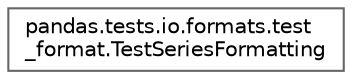 digraph "Graphical Class Hierarchy"
{
 // LATEX_PDF_SIZE
  bgcolor="transparent";
  edge [fontname=Helvetica,fontsize=10,labelfontname=Helvetica,labelfontsize=10];
  node [fontname=Helvetica,fontsize=10,shape=box,height=0.2,width=0.4];
  rankdir="LR";
  Node0 [id="Node000000",label="pandas.tests.io.formats.test\l_format.TestSeriesFormatting",height=0.2,width=0.4,color="grey40", fillcolor="white", style="filled",URL="$dd/d64/classpandas_1_1tests_1_1io_1_1formats_1_1test__format_1_1TestSeriesFormatting.html",tooltip=" "];
}
